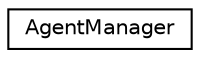 digraph "Grafische Darstellung der Klassenhierarchie"
{
  edge [fontname="Helvetica",fontsize="10",labelfontname="Helvetica",labelfontsize="10"];
  node [fontname="Helvetica",fontsize="10",shape=record];
  rankdir="LR";
  Node1 [label="AgentManager",height=0.2,width=0.4,color="black", fillcolor="white", style="filled",URL="$class_agent_manager.html"];
}
